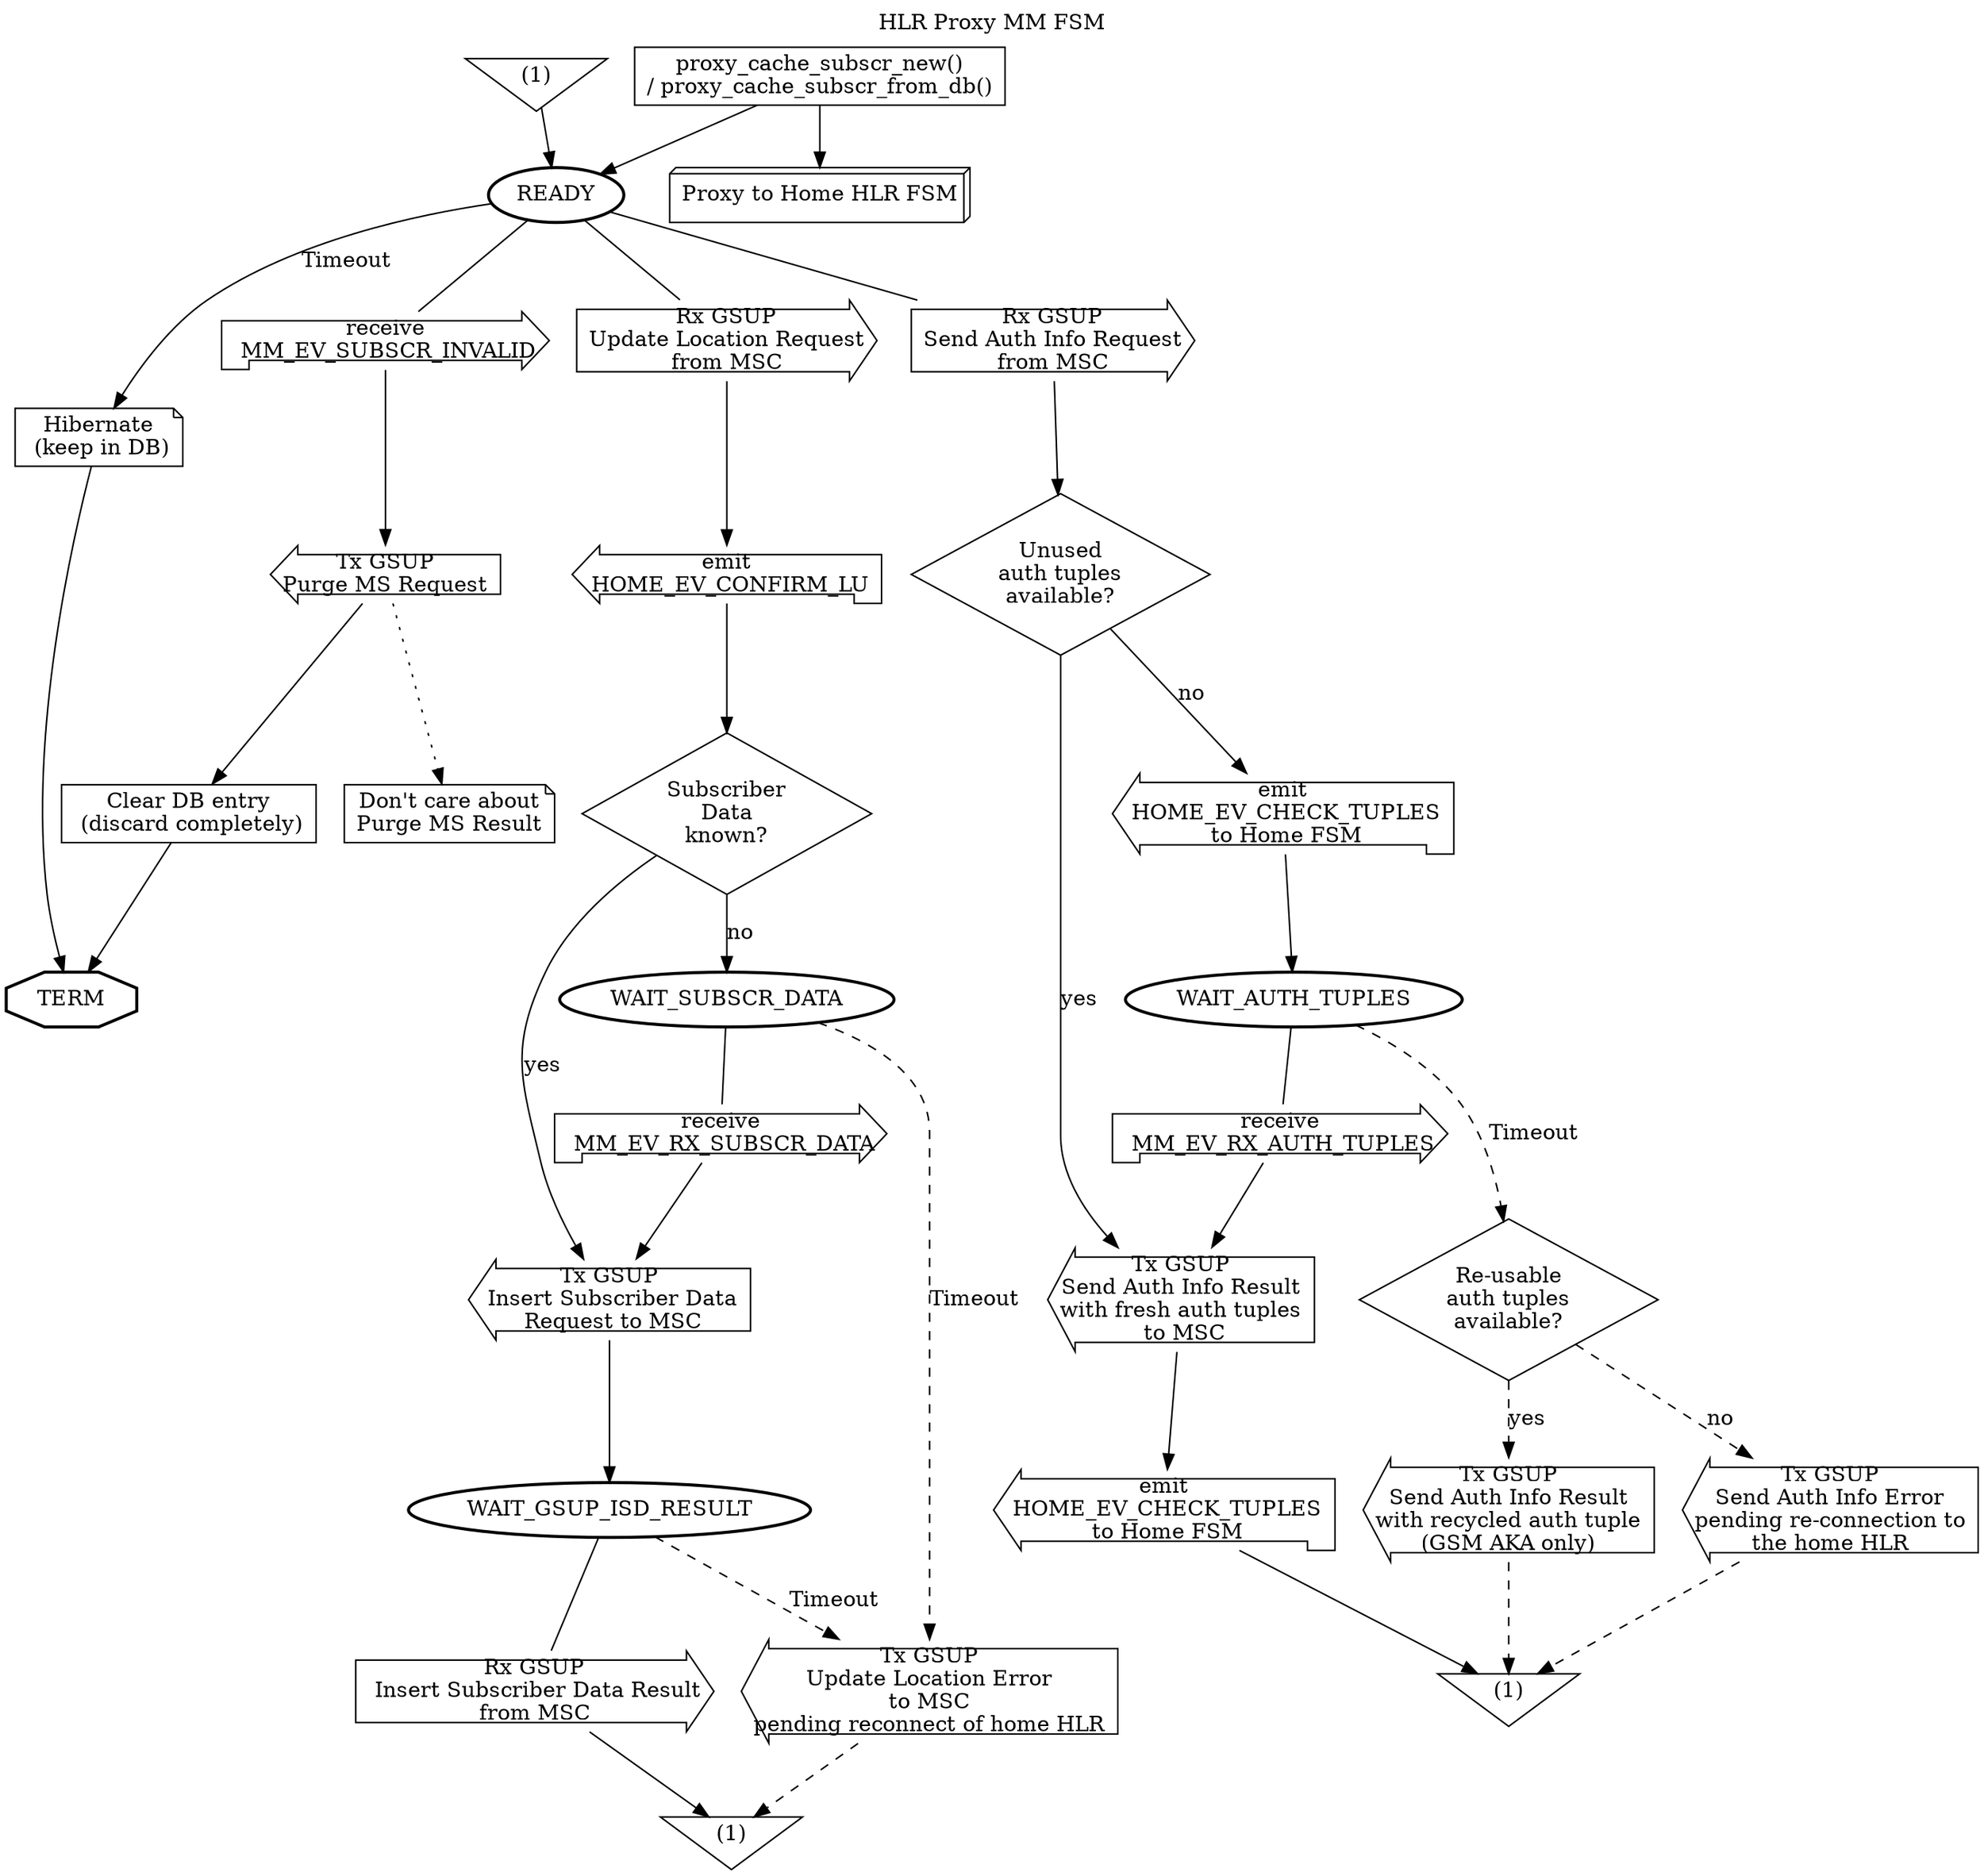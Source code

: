 digraph G {
rankdir=TB
labelloc=t; label="HLR Proxy MM FSM"

	top,top2,top3[shape=invtriangle,label="(1)"]

	top -> READY

	new [label="proxy_cache_subscr_new()\n/ proxy_cache_subscr_from_db()",shape=box]
	READY [style=bold]
	HIBERNATE [shape=note,label="Hibernate\n (keep in DB)"]
	CLEAR [shape=box,label="Clear DB entry\n (discard completely)"]
	WAIT_AUTH_TUPLES [style=bold]
	WAIT_SUBSCR_DATA [style=bold]
	WAIT_GSUP_ISD_RESULT [style=bold]

	home_fsm [label="Proxy to Home HLR FSM",shape=box3d]
	{rank=same;READY,home_fsm}


	new -> {READY,home_fsm}

	READY -> {event_lu_req,event_auth_info_req} [arrowhead=none]

	event_auth_info_req [shape=rarrow,label="Rx GSUP\nSend Auth Info Request\nfrom MSC"]
	event_auth_info_req -> junction_send_auth_info_req
	junction_send_auth_info_req [shape=diamond,label="Unused\nauth tuples\navailable?"]
	junction_send_auth_info_req -> action_send_auth_info [label="yes"]
	junction_send_auth_info_req -> emit_need_tuples [label="no"]
	emit_need_tuples [shape=lpromoter,label="emit\n HOME_EV_CHECK_TUPLES\n to Home FSM"]
	emit_need_tuples->WAIT_AUTH_TUPLES
	WAIT_AUTH_TUPLES -> rx_ev_rx_auth_tuples [arrowhead=none]
	rx_ev_rx_auth_tuples [shape=rpromoter,label="receive\n MM_EV_RX_AUTH_TUPLES"]
	rx_ev_rx_auth_tuples -> action_send_auth_info
	action_send_auth_info [shape=larrow,label="Tx GSUP\nSend Auth Info Result\nwith fresh auth tuples\n to MSC"]
	action_send_auth_info -> emit_check_tuples
	emit_check_tuples [shape=lpromoter,label="emit\n HOME_EV_CHECK_TUPLES\n to Home FSM"]
	emit_check_tuples -> top2
	WAIT_AUTH_TUPLES -> junction_check_auth_fallback [label="Timeout",style=dashed]
	junction_check_auth_fallback -> action_do_auth_fallback [label="yes",style=dashed]
	action_do_auth_fallback [shape=larrow,label="Tx GSUP\nSend Auth Info Result\nwith recycled auth tuple\n(GSM AKA only)"]
	junction_check_auth_fallback [shape=diamond,label="Re-usable\nauth tuples\navailable?"]
	junction_check_auth_fallback -> action_fail_auth [label="no",style=dashed]
	action_fail_auth [shape=larrow,label="Tx GSUP\nSend Auth Info Error\npending re-connection to\nthe home HLR"]
	{action_do_auth_fallback,action_fail_auth} -> top2 [style=dashed]

	event_lu_req [shape=rarrow,label="Rx GSUP\nUpdate Location Request\nfrom MSC"]
	event_lu_req -> emit_lu_req
	emit_lu_req [shape=lpromoter,label="emit\n HOME_EV_CONFIRM_LU"];
	emit_lu_req -> junction_check_subscriber_data
	junction_check_subscriber_data [shape=diamond,label="Subscriber\nData\nknown?"]
	junction_check_subscriber_data -> WAIT_SUBSCR_DATA [label=no]
	WAIT_SUBSCR_DATA -> rx_ev_subscr_data [arrowhead=none]
	rx_ev_subscr_data [shape=rpromoter,label="receive\n MM_EV_RX_SUBSCR_DATA"];
	rx_ev_subscr_data -> action_subscr_data_req
	junction_check_subscriber_data -> action_subscr_data_req [label="yes"]
	action_subscr_data_req [shape=larrow,label="Tx GSUP\n Insert Subscriber Data\n Request to MSC"]
	action_subscr_data_req -> WAIT_GSUP_ISD_RESULT
	WAIT_GSUP_ISD_RESULT -> tx_gsup_isd_res [arrowhead=none]
	tx_gsup_isd_res [shape=rarrow,label="Rx GSUP\n Insert Subscriber Data Result\nfrom MSC"]
	tx_gsup_isd_res -> top3

	{WAIT_GSUP_ISD_RESULT,WAIT_SUBSCR_DATA} -> action_lu_reject [label="Timeout",style=dashed]
	action_lu_reject [shape=larrow,label="Tx GSUP\nUpdate Location Error\nto MSC\npending reconnect of home HLR"]
	action_lu_reject -> top3 [style=dashed]

	READY -> HIBERNATE [label="Timeout"]
	READY -> rx_ev_subscr_invalid [arrowhead=none]
	rx_ev_subscr_invalid[shape=rpromoter,label="receive\n MM_EV_SUBSCR_INVALID"]
	rx_ev_subscr_invalid -> tx_purge_req
	tx_purge_req [shape=larrow,label="Tx GSUP\nPurge MS Request"]
	tx_purge_req -> note_purge [style=dotted]
	note_purge [shape=note,label="Don't care about\nPurge MS Result"]
	tx_purge_req -> CLEAR
	{CLEAR,HIBERNATE} -> TERM
	TERM[shape=octagon][style=bold]

}
